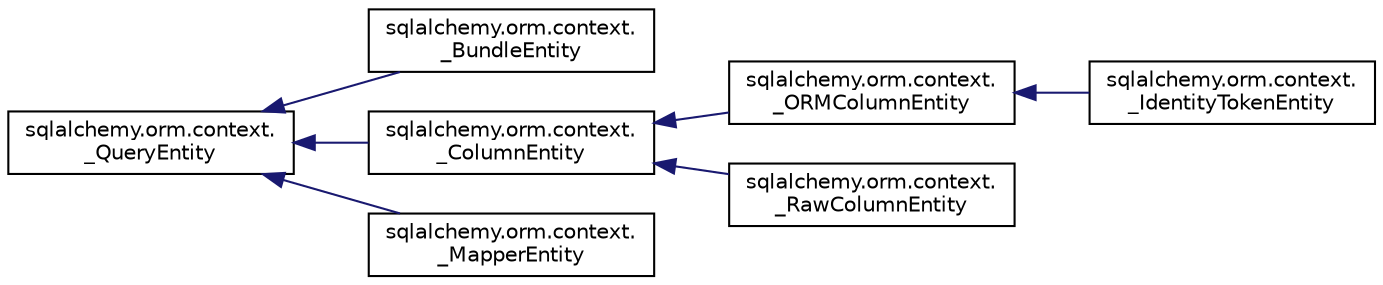 digraph "Graphical Class Hierarchy"
{
 // LATEX_PDF_SIZE
  edge [fontname="Helvetica",fontsize="10",labelfontname="Helvetica",labelfontsize="10"];
  node [fontname="Helvetica",fontsize="10",shape=record];
  rankdir="LR";
  Node0 [label="sqlalchemy.orm.context.\l_QueryEntity",height=0.2,width=0.4,color="black", fillcolor="white", style="filled",URL="$classsqlalchemy_1_1orm_1_1context_1_1__QueryEntity.html",tooltip=" "];
  Node0 -> Node1 [dir="back",color="midnightblue",fontsize="10",style="solid",fontname="Helvetica"];
  Node1 [label="sqlalchemy.orm.context.\l_BundleEntity",height=0.2,width=0.4,color="black", fillcolor="white", style="filled",URL="$classsqlalchemy_1_1orm_1_1context_1_1__BundleEntity.html",tooltip=" "];
  Node0 -> Node2 [dir="back",color="midnightblue",fontsize="10",style="solid",fontname="Helvetica"];
  Node2 [label="sqlalchemy.orm.context.\l_ColumnEntity",height=0.2,width=0.4,color="black", fillcolor="white", style="filled",URL="$classsqlalchemy_1_1orm_1_1context_1_1__ColumnEntity.html",tooltip=" "];
  Node2 -> Node3 [dir="back",color="midnightblue",fontsize="10",style="solid",fontname="Helvetica"];
  Node3 [label="sqlalchemy.orm.context.\l_ORMColumnEntity",height=0.2,width=0.4,color="black", fillcolor="white", style="filled",URL="$classsqlalchemy_1_1orm_1_1context_1_1__ORMColumnEntity.html",tooltip=" "];
  Node3 -> Node4 [dir="back",color="midnightblue",fontsize="10",style="solid",fontname="Helvetica"];
  Node4 [label="sqlalchemy.orm.context.\l_IdentityTokenEntity",height=0.2,width=0.4,color="black", fillcolor="white", style="filled",URL="$classsqlalchemy_1_1orm_1_1context_1_1__IdentityTokenEntity.html",tooltip=" "];
  Node2 -> Node5 [dir="back",color="midnightblue",fontsize="10",style="solid",fontname="Helvetica"];
  Node5 [label="sqlalchemy.orm.context.\l_RawColumnEntity",height=0.2,width=0.4,color="black", fillcolor="white", style="filled",URL="$classsqlalchemy_1_1orm_1_1context_1_1__RawColumnEntity.html",tooltip=" "];
  Node0 -> Node6 [dir="back",color="midnightblue",fontsize="10",style="solid",fontname="Helvetica"];
  Node6 [label="sqlalchemy.orm.context.\l_MapperEntity",height=0.2,width=0.4,color="black", fillcolor="white", style="filled",URL="$classsqlalchemy_1_1orm_1_1context_1_1__MapperEntity.html",tooltip=" "];
}
